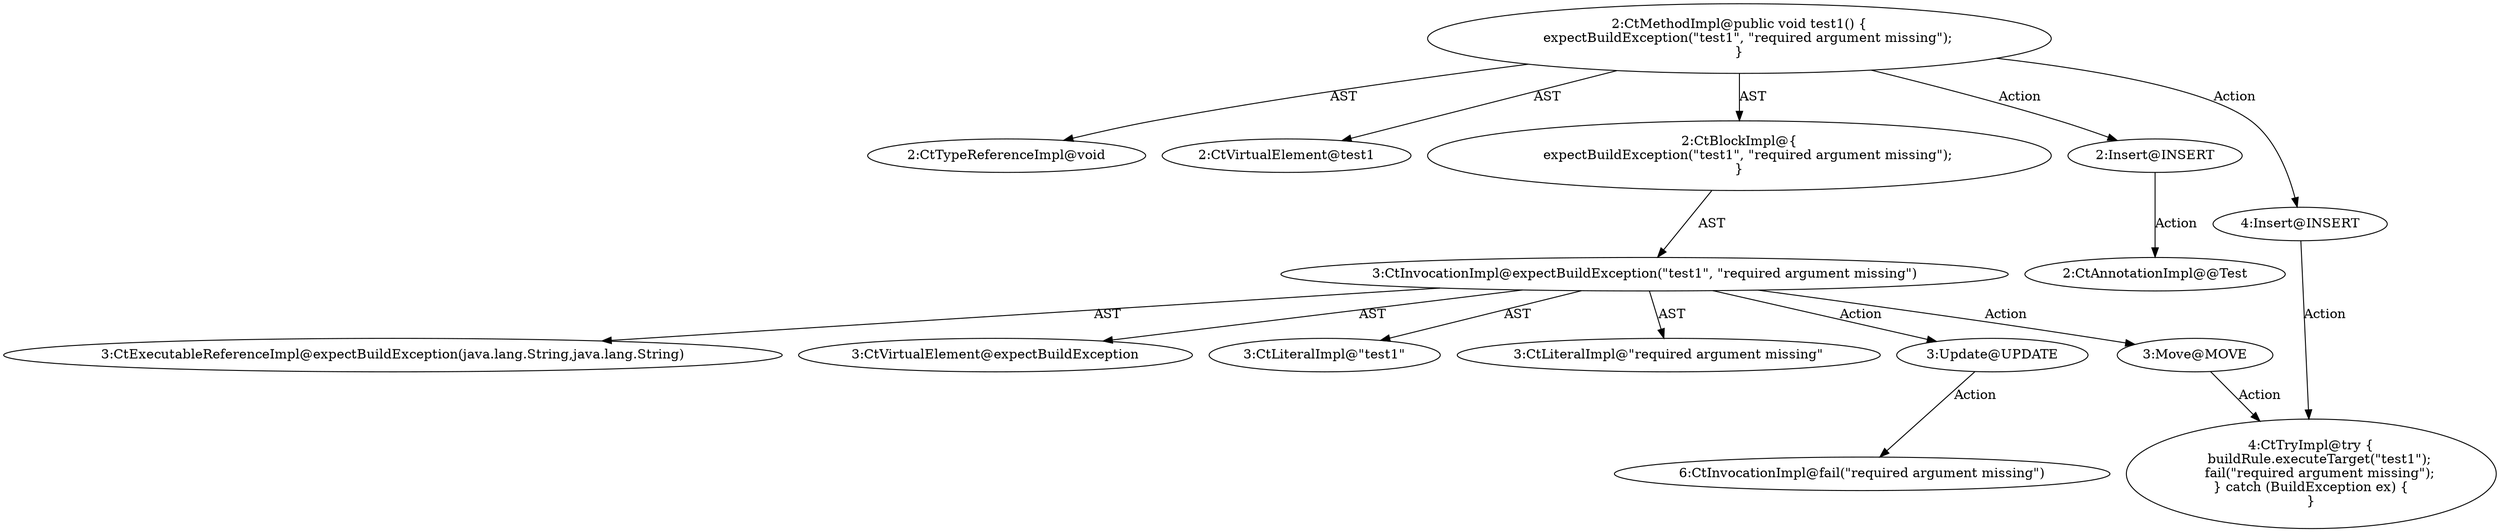digraph "test1#?" {
0 [label="2:CtTypeReferenceImpl@void" shape=ellipse]
1 [label="2:CtVirtualElement@test1" shape=ellipse]
2 [label="3:CtExecutableReferenceImpl@expectBuildException(java.lang.String,java.lang.String)" shape=ellipse]
3 [label="3:CtVirtualElement@expectBuildException" shape=ellipse]
4 [label="3:CtLiteralImpl@\"test1\"" shape=ellipse]
5 [label="3:CtLiteralImpl@\"required argument missing\"" shape=ellipse]
6 [label="3:CtInvocationImpl@expectBuildException(\"test1\", \"required argument missing\")" shape=ellipse]
7 [label="2:CtBlockImpl@\{
    expectBuildException(\"test1\", \"required argument missing\");
\}" shape=ellipse]
8 [label="2:CtMethodImpl@public void test1() \{
    expectBuildException(\"test1\", \"required argument missing\");
\}" shape=ellipse]
9 [label="3:Update@UPDATE" shape=ellipse]
10 [label="6:CtInvocationImpl@fail(\"required argument missing\")" shape=ellipse]
11 [label="2:Insert@INSERT" shape=ellipse]
12 [label="2:CtAnnotationImpl@@Test" shape=ellipse]
13 [label="4:Insert@INSERT" shape=ellipse]
14 [label="4:CtTryImpl@try \{
    buildRule.executeTarget(\"test1\");
    fail(\"required argument missing\");
\} catch (BuildException ex) \{
\}" shape=ellipse]
15 [label="3:Move@MOVE" shape=ellipse]
6 -> 3 [label="AST"];
6 -> 2 [label="AST"];
6 -> 4 [label="AST"];
6 -> 5 [label="AST"];
6 -> 9 [label="Action"];
6 -> 15 [label="Action"];
7 -> 6 [label="AST"];
8 -> 1 [label="AST"];
8 -> 0 [label="AST"];
8 -> 7 [label="AST"];
8 -> 11 [label="Action"];
8 -> 13 [label="Action"];
9 -> 10 [label="Action"];
11 -> 12 [label="Action"];
13 -> 14 [label="Action"];
15 -> 14 [label="Action"];
}